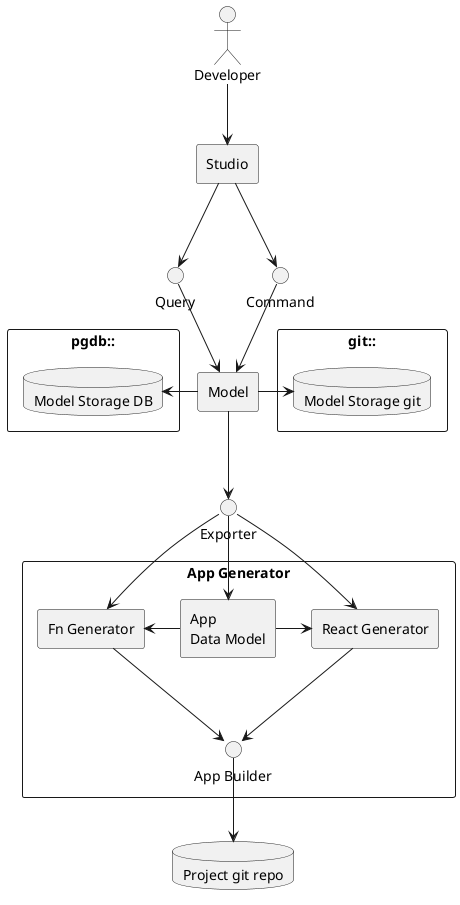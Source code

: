 @startuml Overview

skinparam rectangleStyle uml2

actor Developer
rectangle Studio

interface Query
interface Command

rectangle "Model" as DataModel
rectangle "pgdb::" {
  database "Model Storage DB" as ModelStorage
}
rectangle "git::" {
  database "Model Storage git" as ModelStorageGit
}

interface Exporter

rectangle "App Generator" {
  rectangle "React Generator" as ReactGenerator
  rectangle "App\nData Model" as DataModelGenerator
  rectangle "Fn Generator" as FnGenerator
  interface "App Builder" as AppBuilder
}

database "Project git repo" as GitRepo

Developer -down-> Studio
Studio -down-> Query
Studio -down-> Command

Query -down-> DataModel
Command -down-> DataModel

DataModel -left-> ModelStorage
DataModel -right-> ModelStorageGit

DataModel -down-> Exporter

Exporter -down-> ReactGenerator
Exporter -down-> FnGenerator
Exporter -down-> DataModelGenerator

ReactGenerator -down-> AppBuilder
FnGenerator -down-> AppBuilder

DataModelGenerator -right-> ReactGenerator
DataModelGenerator -left-> FnGenerator

AppBuilder -down-> GitRepo

@enduml
